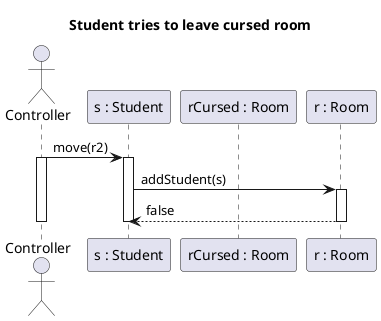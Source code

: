 @startuml student_leave_curse
title Student tries to leave cursed room

actor Controller as c
participant "s : Student" as s
participant "rCursed : Room" as r1
participant "r : Room" as r2

c -> s : move(r2)
Activate c
Activate s
s -> r2 : addStudent(s)


Activate r2
r2 --> s : false
Deactivate r2
Deactivate s
Deactivate c

@enduml